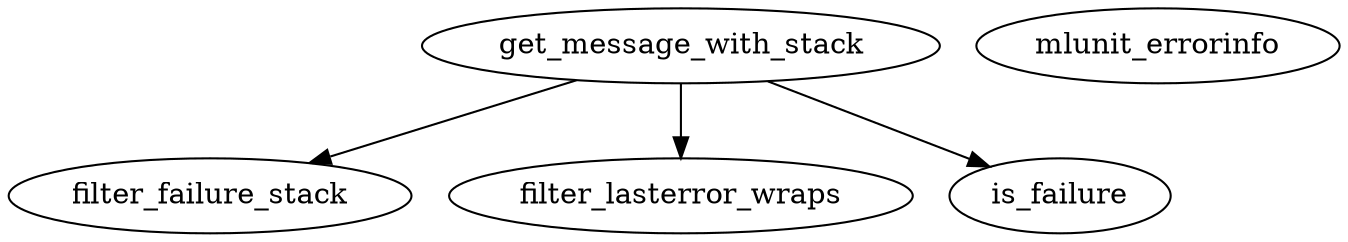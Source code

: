 /* Created by mdot for Matlab */
digraph m2html {
  get_message_with_stack -> filter_failure_stack;
  get_message_with_stack -> filter_lasterror_wraps;
  get_message_with_stack -> is_failure;

  filter_failure_stack [URL="filter_failure_stack.html"];
  filter_lasterror_wraps [URL="filter_lasterror_wraps.html"];
  get_message_with_stack [URL="get_message_with_stack.html"];
  is_failure [URL="is_failure.html"];
  mlunit_errorinfo [URL="mlunit_errorinfo.html"];
}